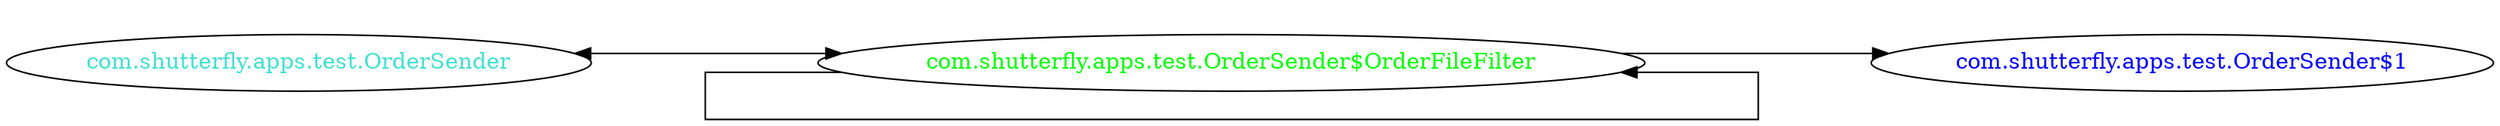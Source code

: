 digraph dependencyGraph {
 concentrate=true;
 ranksep="2.0";
 rankdir="LR"; 
 splines="ortho";
"com.shutterfly.apps.test.OrderSender$OrderFileFilter" [fontcolor="red"];
"com.shutterfly.apps.test.OrderSender$1" [ fontcolor="blue" ];
"com.shutterfly.apps.test.OrderSender$OrderFileFilter"->"com.shutterfly.apps.test.OrderSender$1";
"com.shutterfly.apps.test.OrderSender$OrderFileFilter" [ fontcolor="green" ];
"com.shutterfly.apps.test.OrderSender$OrderFileFilter"->"com.shutterfly.apps.test.OrderSender$OrderFileFilter";
"com.shutterfly.apps.test.OrderSender" [ fontcolor="turquoise" ];
"com.shutterfly.apps.test.OrderSender"->"com.shutterfly.apps.test.OrderSender$OrderFileFilter" [dir=both];
}